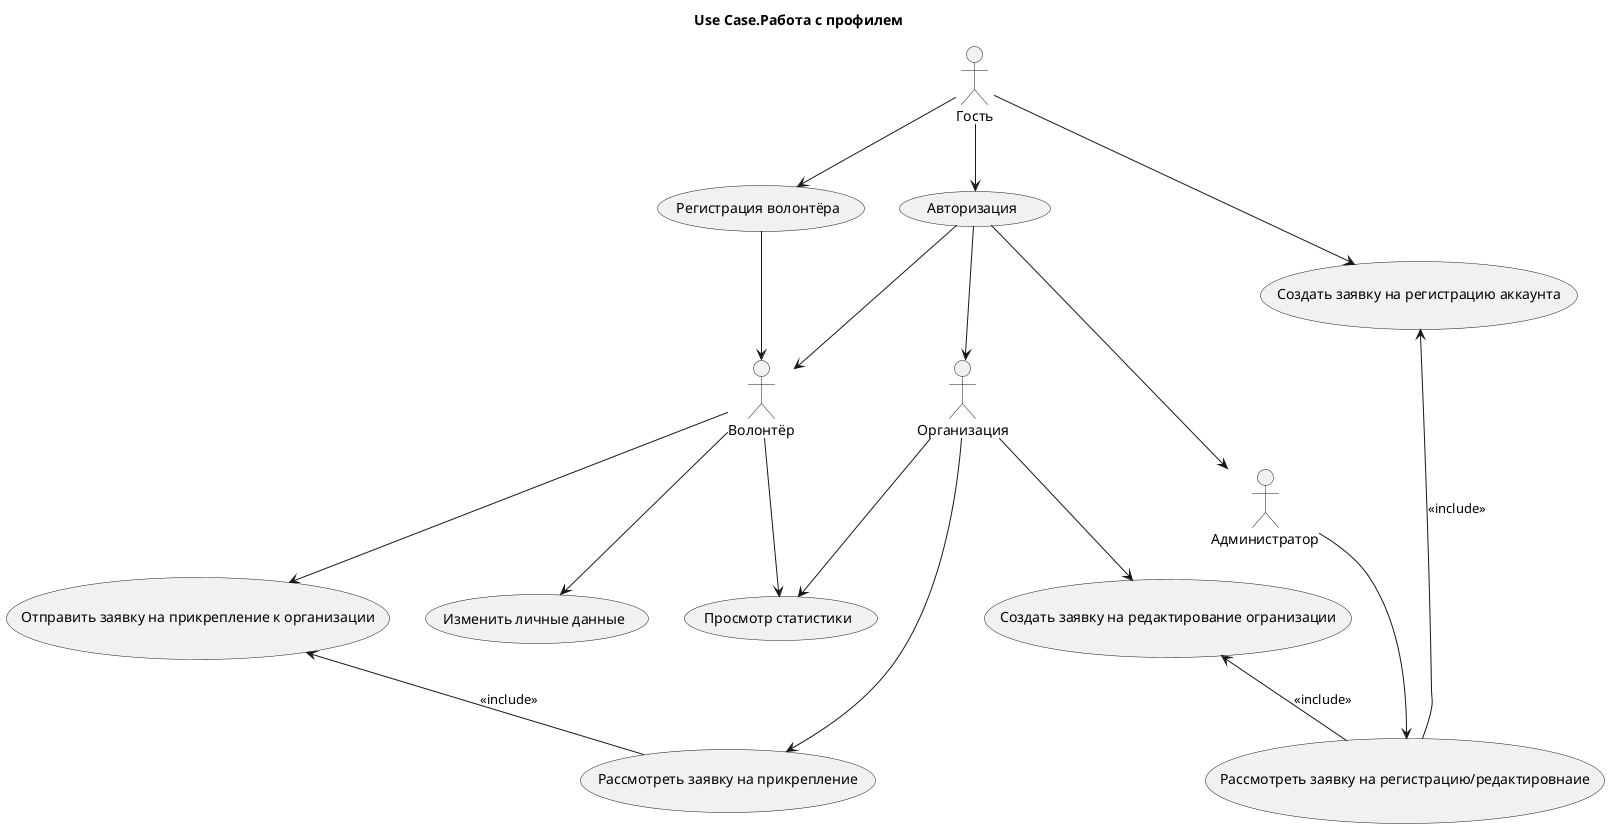 @startuml
skinparam style classic

title Use Case.Работа с профилем

:Волонтёр:
:Организация:
:Администратор:

Организация --> (Создать заявку на редактирование огранизации)
(Создать заявку на редактирование огранизации) <-- (Рассмотреть заявку на регистрацию/редактировнаие) : <<include>>
Администратор --> (Рассмотреть заявку на регистрацию/редактировнаие)

Волонтёр --> (Отправить заявку на прикрепление к организации)
(Отправить заявку на прикрепление к организации) <-- (Рассмотреть заявку на прикрепление) : <<include>>
Организация --> (Рассмотреть заявку на прикрепление)
Волонтёр --> (Изменить личные данные)
Волонтёр --> (Просмотр статистики)
Организация --> (Просмотр статистики)

Гость --> (Регистрация волонтёра)
Гость --> (Авторизация)
Гость --> (Создать заявку на регистрацию аккаунта)
(Регистрация волонтёра) --> Волонтёр

(Создать заявку на регистрацию аккаунта) <-- (Рассмотреть заявку на регистрацию/редактировнаие) : <<include>>

(Авторизация) --> Волонтёр
(Авторизация) --> Администратор
(Авторизация) --> Организация
@enduml